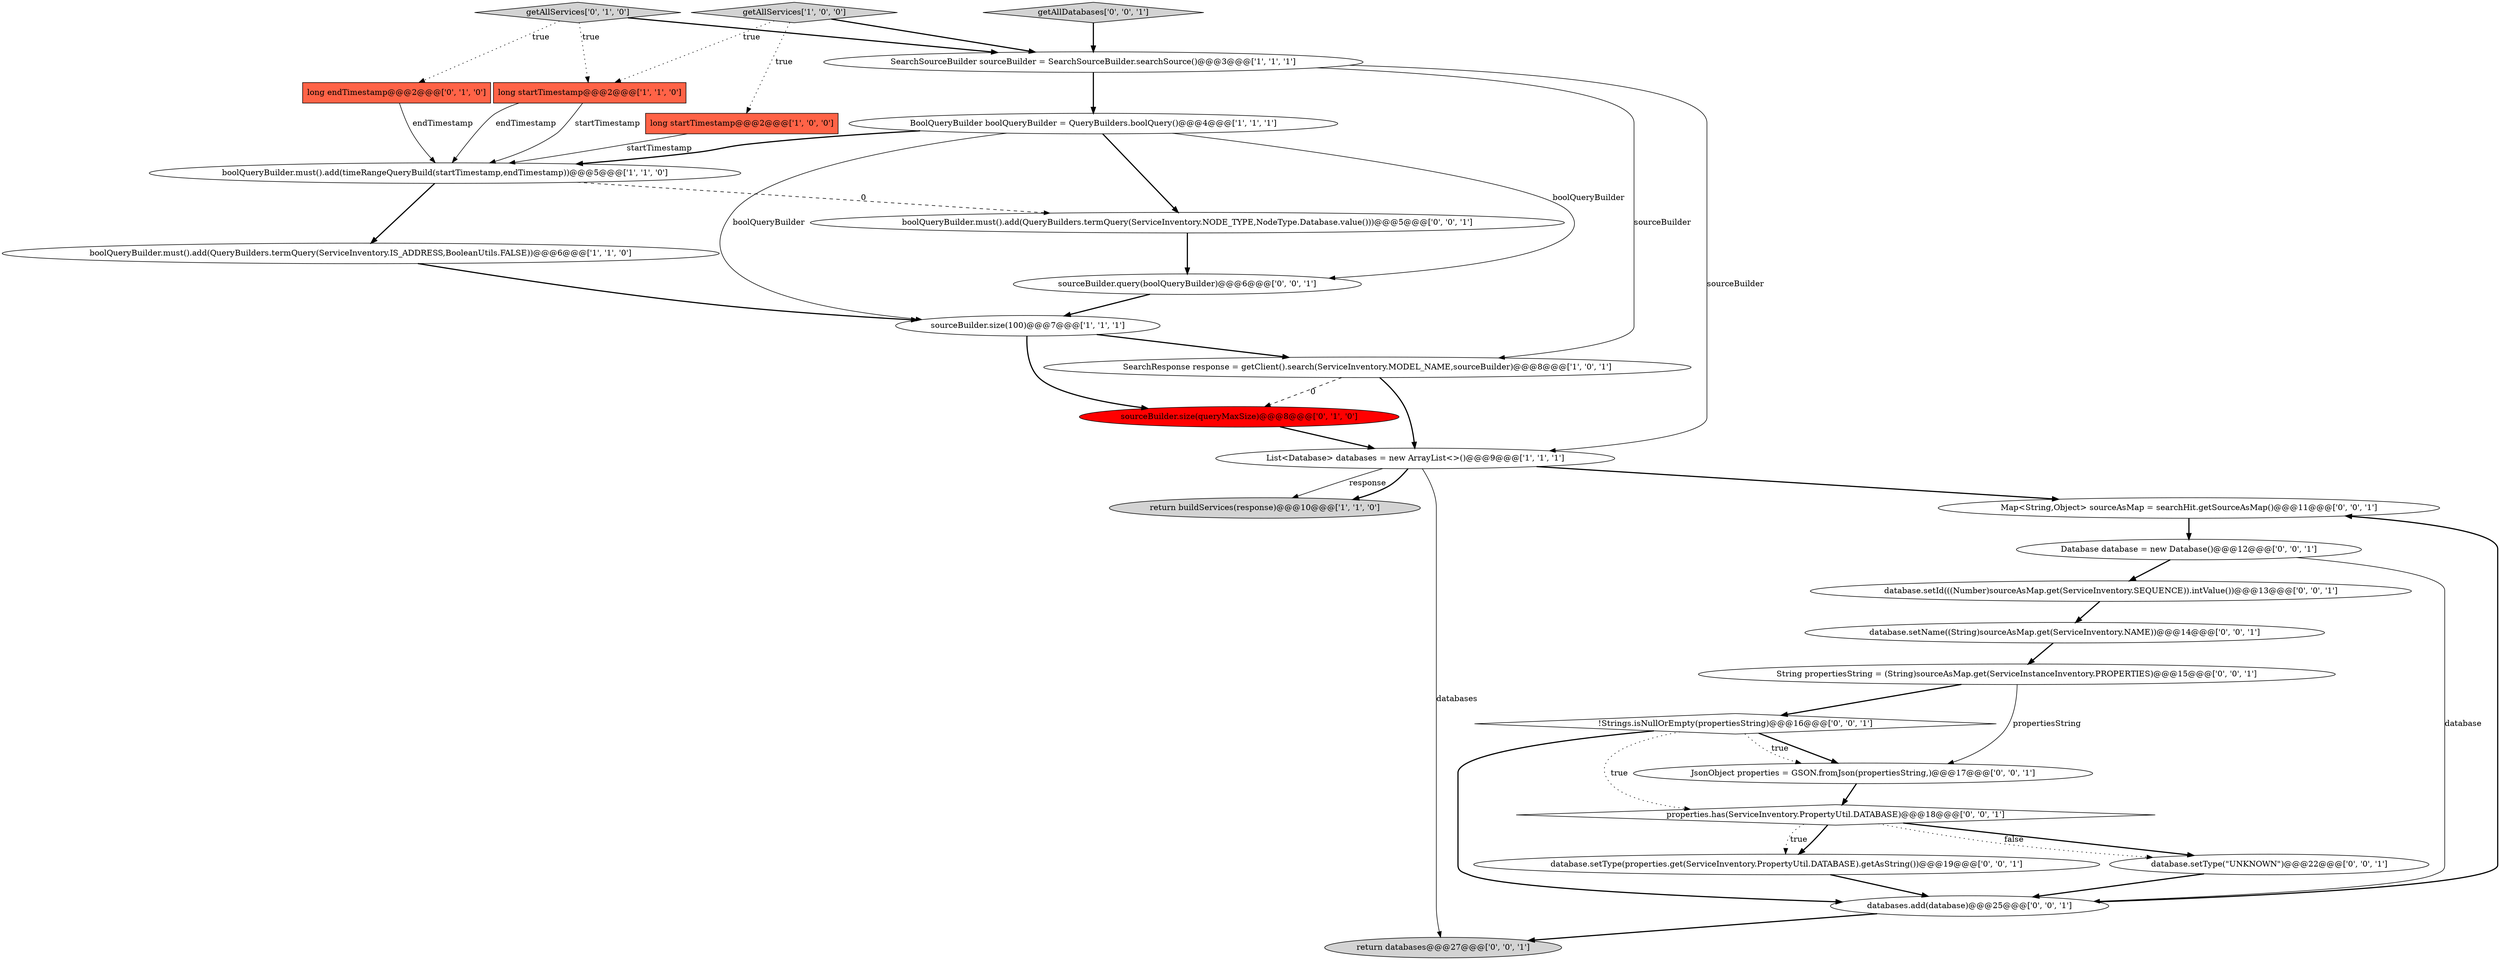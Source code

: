 digraph {
2 [style = filled, label = "SearchSourceBuilder sourceBuilder = SearchSourceBuilder.searchSource()@@@3@@@['1', '1', '1']", fillcolor = white, shape = ellipse image = "AAA0AAABBB1BBB"];
10 [style = filled, label = "return buildServices(response)@@@10@@@['1', '1', '0']", fillcolor = lightgray, shape = ellipse image = "AAA0AAABBB1BBB"];
8 [style = filled, label = "long startTimestamp@@@2@@@['1', '1', '0']", fillcolor = tomato, shape = box image = "AAA0AAABBB1BBB"];
15 [style = filled, label = "database.setId(((Number)sourceAsMap.get(ServiceInventory.SEQUENCE)).intValue())@@@13@@@['0', '0', '1']", fillcolor = white, shape = ellipse image = "AAA0AAABBB3BBB"];
5 [style = filled, label = "long startTimestamp@@@2@@@['1', '0', '0']", fillcolor = tomato, shape = box image = "AAA0AAABBB1BBB"];
20 [style = filled, label = "database.setName((String)sourceAsMap.get(ServiceInventory.NAME))@@@14@@@['0', '0', '1']", fillcolor = white, shape = ellipse image = "AAA0AAABBB3BBB"];
17 [style = filled, label = "database.setType(properties.get(ServiceInventory.PropertyUtil.DATABASE).getAsString())@@@19@@@['0', '0', '1']", fillcolor = white, shape = ellipse image = "AAA0AAABBB3BBB"];
12 [style = filled, label = "getAllServices['0', '1', '0']", fillcolor = lightgray, shape = diamond image = "AAA0AAABBB2BBB"];
1 [style = filled, label = "boolQueryBuilder.must().add(QueryBuilders.termQuery(ServiceInventory.IS_ADDRESS,BooleanUtils.FALSE))@@@6@@@['1', '1', '0']", fillcolor = white, shape = ellipse image = "AAA0AAABBB1BBB"];
25 [style = filled, label = "return databases@@@27@@@['0', '0', '1']", fillcolor = lightgray, shape = ellipse image = "AAA0AAABBB3BBB"];
21 [style = filled, label = "database.setType(\"UNKNOWN\")@@@22@@@['0', '0', '1']", fillcolor = white, shape = ellipse image = "AAA0AAABBB3BBB"];
0 [style = filled, label = "sourceBuilder.size(100)@@@7@@@['1', '1', '1']", fillcolor = white, shape = ellipse image = "AAA0AAABBB1BBB"];
24 [style = filled, label = "JsonObject properties = GSON.fromJson(propertiesString,)@@@17@@@['0', '0', '1']", fillcolor = white, shape = ellipse image = "AAA0AAABBB3BBB"];
6 [style = filled, label = "BoolQueryBuilder boolQueryBuilder = QueryBuilders.boolQuery()@@@4@@@['1', '1', '1']", fillcolor = white, shape = ellipse image = "AAA0AAABBB1BBB"];
11 [style = filled, label = "long endTimestamp@@@2@@@['0', '1', '0']", fillcolor = tomato, shape = box image = "AAA0AAABBB2BBB"];
19 [style = filled, label = "Database database = new Database()@@@12@@@['0', '0', '1']", fillcolor = white, shape = ellipse image = "AAA0AAABBB3BBB"];
7 [style = filled, label = "boolQueryBuilder.must().add(timeRangeQueryBuild(startTimestamp,endTimestamp))@@@5@@@['1', '1', '0']", fillcolor = white, shape = ellipse image = "AAA0AAABBB1BBB"];
28 [style = filled, label = "Map<String,Object> sourceAsMap = searchHit.getSourceAsMap()@@@11@@@['0', '0', '1']", fillcolor = white, shape = ellipse image = "AAA0AAABBB3BBB"];
18 [style = filled, label = "boolQueryBuilder.must().add(QueryBuilders.termQuery(ServiceInventory.NODE_TYPE,NodeType.Database.value()))@@@5@@@['0', '0', '1']", fillcolor = white, shape = ellipse image = "AAA0AAABBB3BBB"];
22 [style = filled, label = "properties.has(ServiceInventory.PropertyUtil.DATABASE)@@@18@@@['0', '0', '1']", fillcolor = white, shape = diamond image = "AAA0AAABBB3BBB"];
27 [style = filled, label = "getAllDatabases['0', '0', '1']", fillcolor = lightgray, shape = diamond image = "AAA0AAABBB3BBB"];
4 [style = filled, label = "SearchResponse response = getClient().search(ServiceInventory.MODEL_NAME,sourceBuilder)@@@8@@@['1', '0', '1']", fillcolor = white, shape = ellipse image = "AAA0AAABBB1BBB"];
3 [style = filled, label = "List<Database> databases = new ArrayList<>()@@@9@@@['1', '1', '1']", fillcolor = white, shape = ellipse image = "AAA0AAABBB1BBB"];
14 [style = filled, label = "databases.add(database)@@@25@@@['0', '0', '1']", fillcolor = white, shape = ellipse image = "AAA0AAABBB3BBB"];
16 [style = filled, label = "String propertiesString = (String)sourceAsMap.get(ServiceInstanceInventory.PROPERTIES)@@@15@@@['0', '0', '1']", fillcolor = white, shape = ellipse image = "AAA0AAABBB3BBB"];
13 [style = filled, label = "sourceBuilder.size(queryMaxSize)@@@8@@@['0', '1', '0']", fillcolor = red, shape = ellipse image = "AAA1AAABBB2BBB"];
9 [style = filled, label = "getAllServices['1', '0', '0']", fillcolor = lightgray, shape = diamond image = "AAA0AAABBB1BBB"];
26 [style = filled, label = "!Strings.isNullOrEmpty(propertiesString)@@@16@@@['0', '0', '1']", fillcolor = white, shape = diamond image = "AAA0AAABBB3BBB"];
23 [style = filled, label = "sourceBuilder.query(boolQueryBuilder)@@@6@@@['0', '0', '1']", fillcolor = white, shape = ellipse image = "AAA0AAABBB3BBB"];
6->23 [style = solid, label="boolQueryBuilder"];
4->3 [style = bold, label=""];
8->7 [style = solid, label="endTimestamp"];
14->25 [style = bold, label=""];
7->1 [style = bold, label=""];
7->18 [style = dashed, label="0"];
0->13 [style = bold, label=""];
18->23 [style = bold, label=""];
9->2 [style = bold, label=""];
12->8 [style = dotted, label="true"];
2->6 [style = bold, label=""];
6->18 [style = bold, label=""];
5->7 [style = solid, label="startTimestamp"];
16->26 [style = bold, label=""];
26->14 [style = bold, label=""];
3->10 [style = solid, label="response"];
22->21 [style = bold, label=""];
8->7 [style = solid, label="startTimestamp"];
14->28 [style = bold, label=""];
11->7 [style = solid, label="endTimestamp"];
22->21 [style = dotted, label="false"];
1->0 [style = bold, label=""];
26->22 [style = dotted, label="true"];
26->24 [style = bold, label=""];
24->22 [style = bold, label=""];
6->0 [style = solid, label="boolQueryBuilder"];
23->0 [style = bold, label=""];
9->8 [style = dotted, label="true"];
12->11 [style = dotted, label="true"];
3->10 [style = bold, label=""];
12->2 [style = bold, label=""];
3->28 [style = bold, label=""];
16->24 [style = solid, label="propertiesString"];
20->16 [style = bold, label=""];
2->3 [style = solid, label="sourceBuilder"];
13->3 [style = bold, label=""];
0->4 [style = bold, label=""];
17->14 [style = bold, label=""];
15->20 [style = bold, label=""];
26->24 [style = dotted, label="true"];
28->19 [style = bold, label=""];
22->17 [style = bold, label=""];
2->4 [style = solid, label="sourceBuilder"];
22->17 [style = dotted, label="true"];
3->25 [style = solid, label="databases"];
19->14 [style = solid, label="database"];
6->7 [style = bold, label=""];
19->15 [style = bold, label=""];
4->13 [style = dashed, label="0"];
27->2 [style = bold, label=""];
21->14 [style = bold, label=""];
9->5 [style = dotted, label="true"];
}
